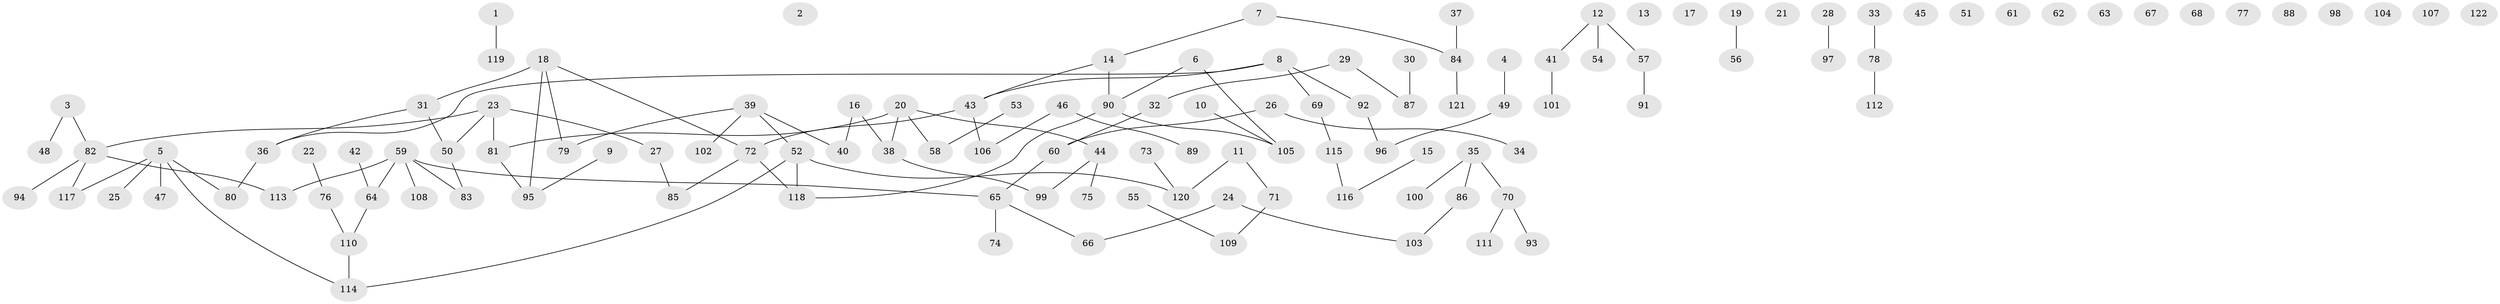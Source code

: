 // coarse degree distribution, {2: 0.21428571428571427, 6: 0.10714285714285714, 3: 0.17857142857142858, 1: 0.39285714285714285, 4: 0.10714285714285714}
// Generated by graph-tools (version 1.1) at 2025/35/03/04/25 23:35:57]
// undirected, 122 vertices, 111 edges
graph export_dot {
  node [color=gray90,style=filled];
  1;
  2;
  3;
  4;
  5;
  6;
  7;
  8;
  9;
  10;
  11;
  12;
  13;
  14;
  15;
  16;
  17;
  18;
  19;
  20;
  21;
  22;
  23;
  24;
  25;
  26;
  27;
  28;
  29;
  30;
  31;
  32;
  33;
  34;
  35;
  36;
  37;
  38;
  39;
  40;
  41;
  42;
  43;
  44;
  45;
  46;
  47;
  48;
  49;
  50;
  51;
  52;
  53;
  54;
  55;
  56;
  57;
  58;
  59;
  60;
  61;
  62;
  63;
  64;
  65;
  66;
  67;
  68;
  69;
  70;
  71;
  72;
  73;
  74;
  75;
  76;
  77;
  78;
  79;
  80;
  81;
  82;
  83;
  84;
  85;
  86;
  87;
  88;
  89;
  90;
  91;
  92;
  93;
  94;
  95;
  96;
  97;
  98;
  99;
  100;
  101;
  102;
  103;
  104;
  105;
  106;
  107;
  108;
  109;
  110;
  111;
  112;
  113;
  114;
  115;
  116;
  117;
  118;
  119;
  120;
  121;
  122;
  1 -- 119;
  3 -- 48;
  3 -- 82;
  4 -- 49;
  5 -- 25;
  5 -- 47;
  5 -- 80;
  5 -- 114;
  5 -- 117;
  6 -- 90;
  6 -- 105;
  7 -- 14;
  7 -- 84;
  8 -- 36;
  8 -- 43;
  8 -- 69;
  8 -- 92;
  9 -- 95;
  10 -- 105;
  11 -- 71;
  11 -- 120;
  12 -- 41;
  12 -- 54;
  12 -- 57;
  14 -- 43;
  14 -- 90;
  15 -- 116;
  16 -- 38;
  16 -- 40;
  18 -- 31;
  18 -- 72;
  18 -- 79;
  18 -- 95;
  19 -- 56;
  20 -- 38;
  20 -- 44;
  20 -- 58;
  20 -- 81;
  22 -- 76;
  23 -- 27;
  23 -- 50;
  23 -- 81;
  23 -- 82;
  24 -- 66;
  24 -- 103;
  26 -- 34;
  26 -- 60;
  27 -- 85;
  28 -- 97;
  29 -- 32;
  29 -- 87;
  30 -- 87;
  31 -- 36;
  31 -- 50;
  32 -- 60;
  33 -- 78;
  35 -- 70;
  35 -- 86;
  35 -- 100;
  36 -- 80;
  37 -- 84;
  38 -- 99;
  39 -- 40;
  39 -- 52;
  39 -- 79;
  39 -- 102;
  41 -- 101;
  42 -- 64;
  43 -- 72;
  43 -- 106;
  44 -- 75;
  44 -- 99;
  46 -- 89;
  46 -- 106;
  49 -- 96;
  50 -- 83;
  52 -- 114;
  52 -- 118;
  52 -- 120;
  53 -- 58;
  55 -- 109;
  57 -- 91;
  59 -- 64;
  59 -- 65;
  59 -- 83;
  59 -- 108;
  59 -- 113;
  60 -- 65;
  64 -- 110;
  65 -- 66;
  65 -- 74;
  69 -- 115;
  70 -- 93;
  70 -- 111;
  71 -- 109;
  72 -- 85;
  72 -- 118;
  73 -- 120;
  76 -- 110;
  78 -- 112;
  81 -- 95;
  82 -- 94;
  82 -- 113;
  82 -- 117;
  84 -- 121;
  86 -- 103;
  90 -- 105;
  90 -- 118;
  92 -- 96;
  110 -- 114;
  115 -- 116;
}
